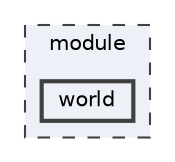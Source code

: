 digraph "module/world"
{
 // LATEX_PDF_SIZE
  bgcolor="transparent";
  edge [fontname=Helvetica,fontsize=10,labelfontname=Helvetica,labelfontsize=10];
  node [fontname=Helvetica,fontsize=10,shape=box,height=0.2,width=0.4];
  compound=true
  subgraph clusterdir_a7b0466279106ea0b8f86f609f621680 {
    graph [ bgcolor="#edf0f7", pencolor="grey25", label="module", fontname=Helvetica,fontsize=10 style="filled,dashed", URL="dir_a7b0466279106ea0b8f86f609f621680.html",tooltip=""]
  dir_14512cb4ea730d6667ff66d3a9282451 [label="world", fillcolor="#edf0f7", color="grey25", style="filled,bold", URL="dir_14512cb4ea730d6667ff66d3a9282451.html",tooltip=""];
  }
}
